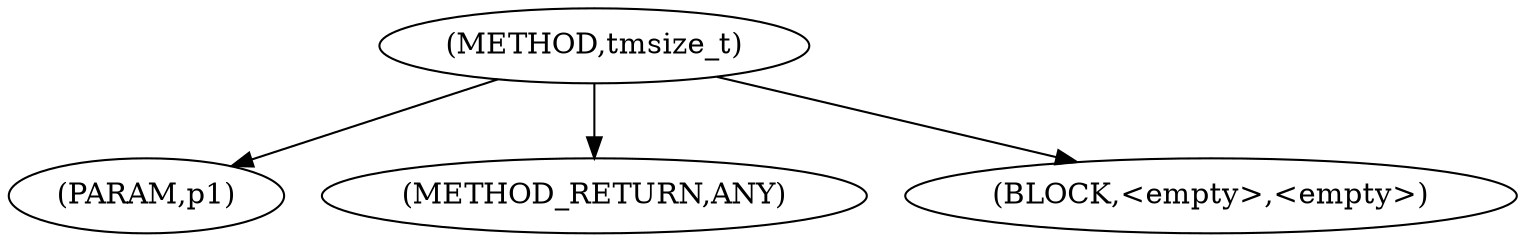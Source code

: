 digraph "tmsize_t" {  
"99952" [label = <(METHOD,tmsize_t)> ]
"99953" [label = <(PARAM,p1)> ]
"99954" [label = <(METHOD_RETURN,ANY)> ]
"99955" [label = <(BLOCK,&lt;empty&gt;,&lt;empty&gt;)> ]
  "99952" -> "99954" 
  "99952" -> "99953" 
  "99952" -> "99955" 
}
